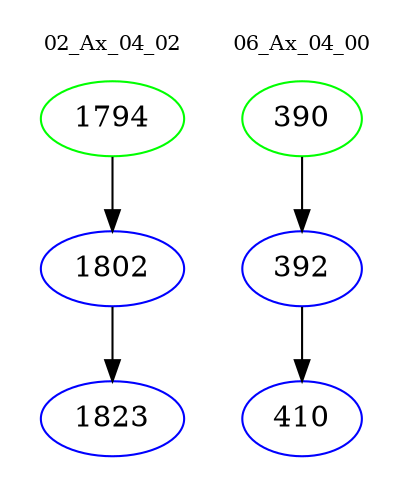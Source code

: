 digraph{
subgraph cluster_0 {
color = white
label = "02_Ax_04_02";
fontsize=10;
T0_1794 [label="1794", color="green"]
T0_1794 -> T0_1802 [color="black"]
T0_1802 [label="1802", color="blue"]
T0_1802 -> T0_1823 [color="black"]
T0_1823 [label="1823", color="blue"]
}
subgraph cluster_1 {
color = white
label = "06_Ax_04_00";
fontsize=10;
T1_390 [label="390", color="green"]
T1_390 -> T1_392 [color="black"]
T1_392 [label="392", color="blue"]
T1_392 -> T1_410 [color="black"]
T1_410 [label="410", color="blue"]
}
}
